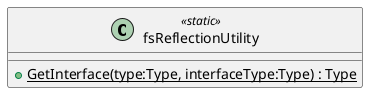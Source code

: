 @startuml
class fsReflectionUtility <<static>> {
    + {static} GetInterface(type:Type, interfaceType:Type) : Type
}
@enduml
